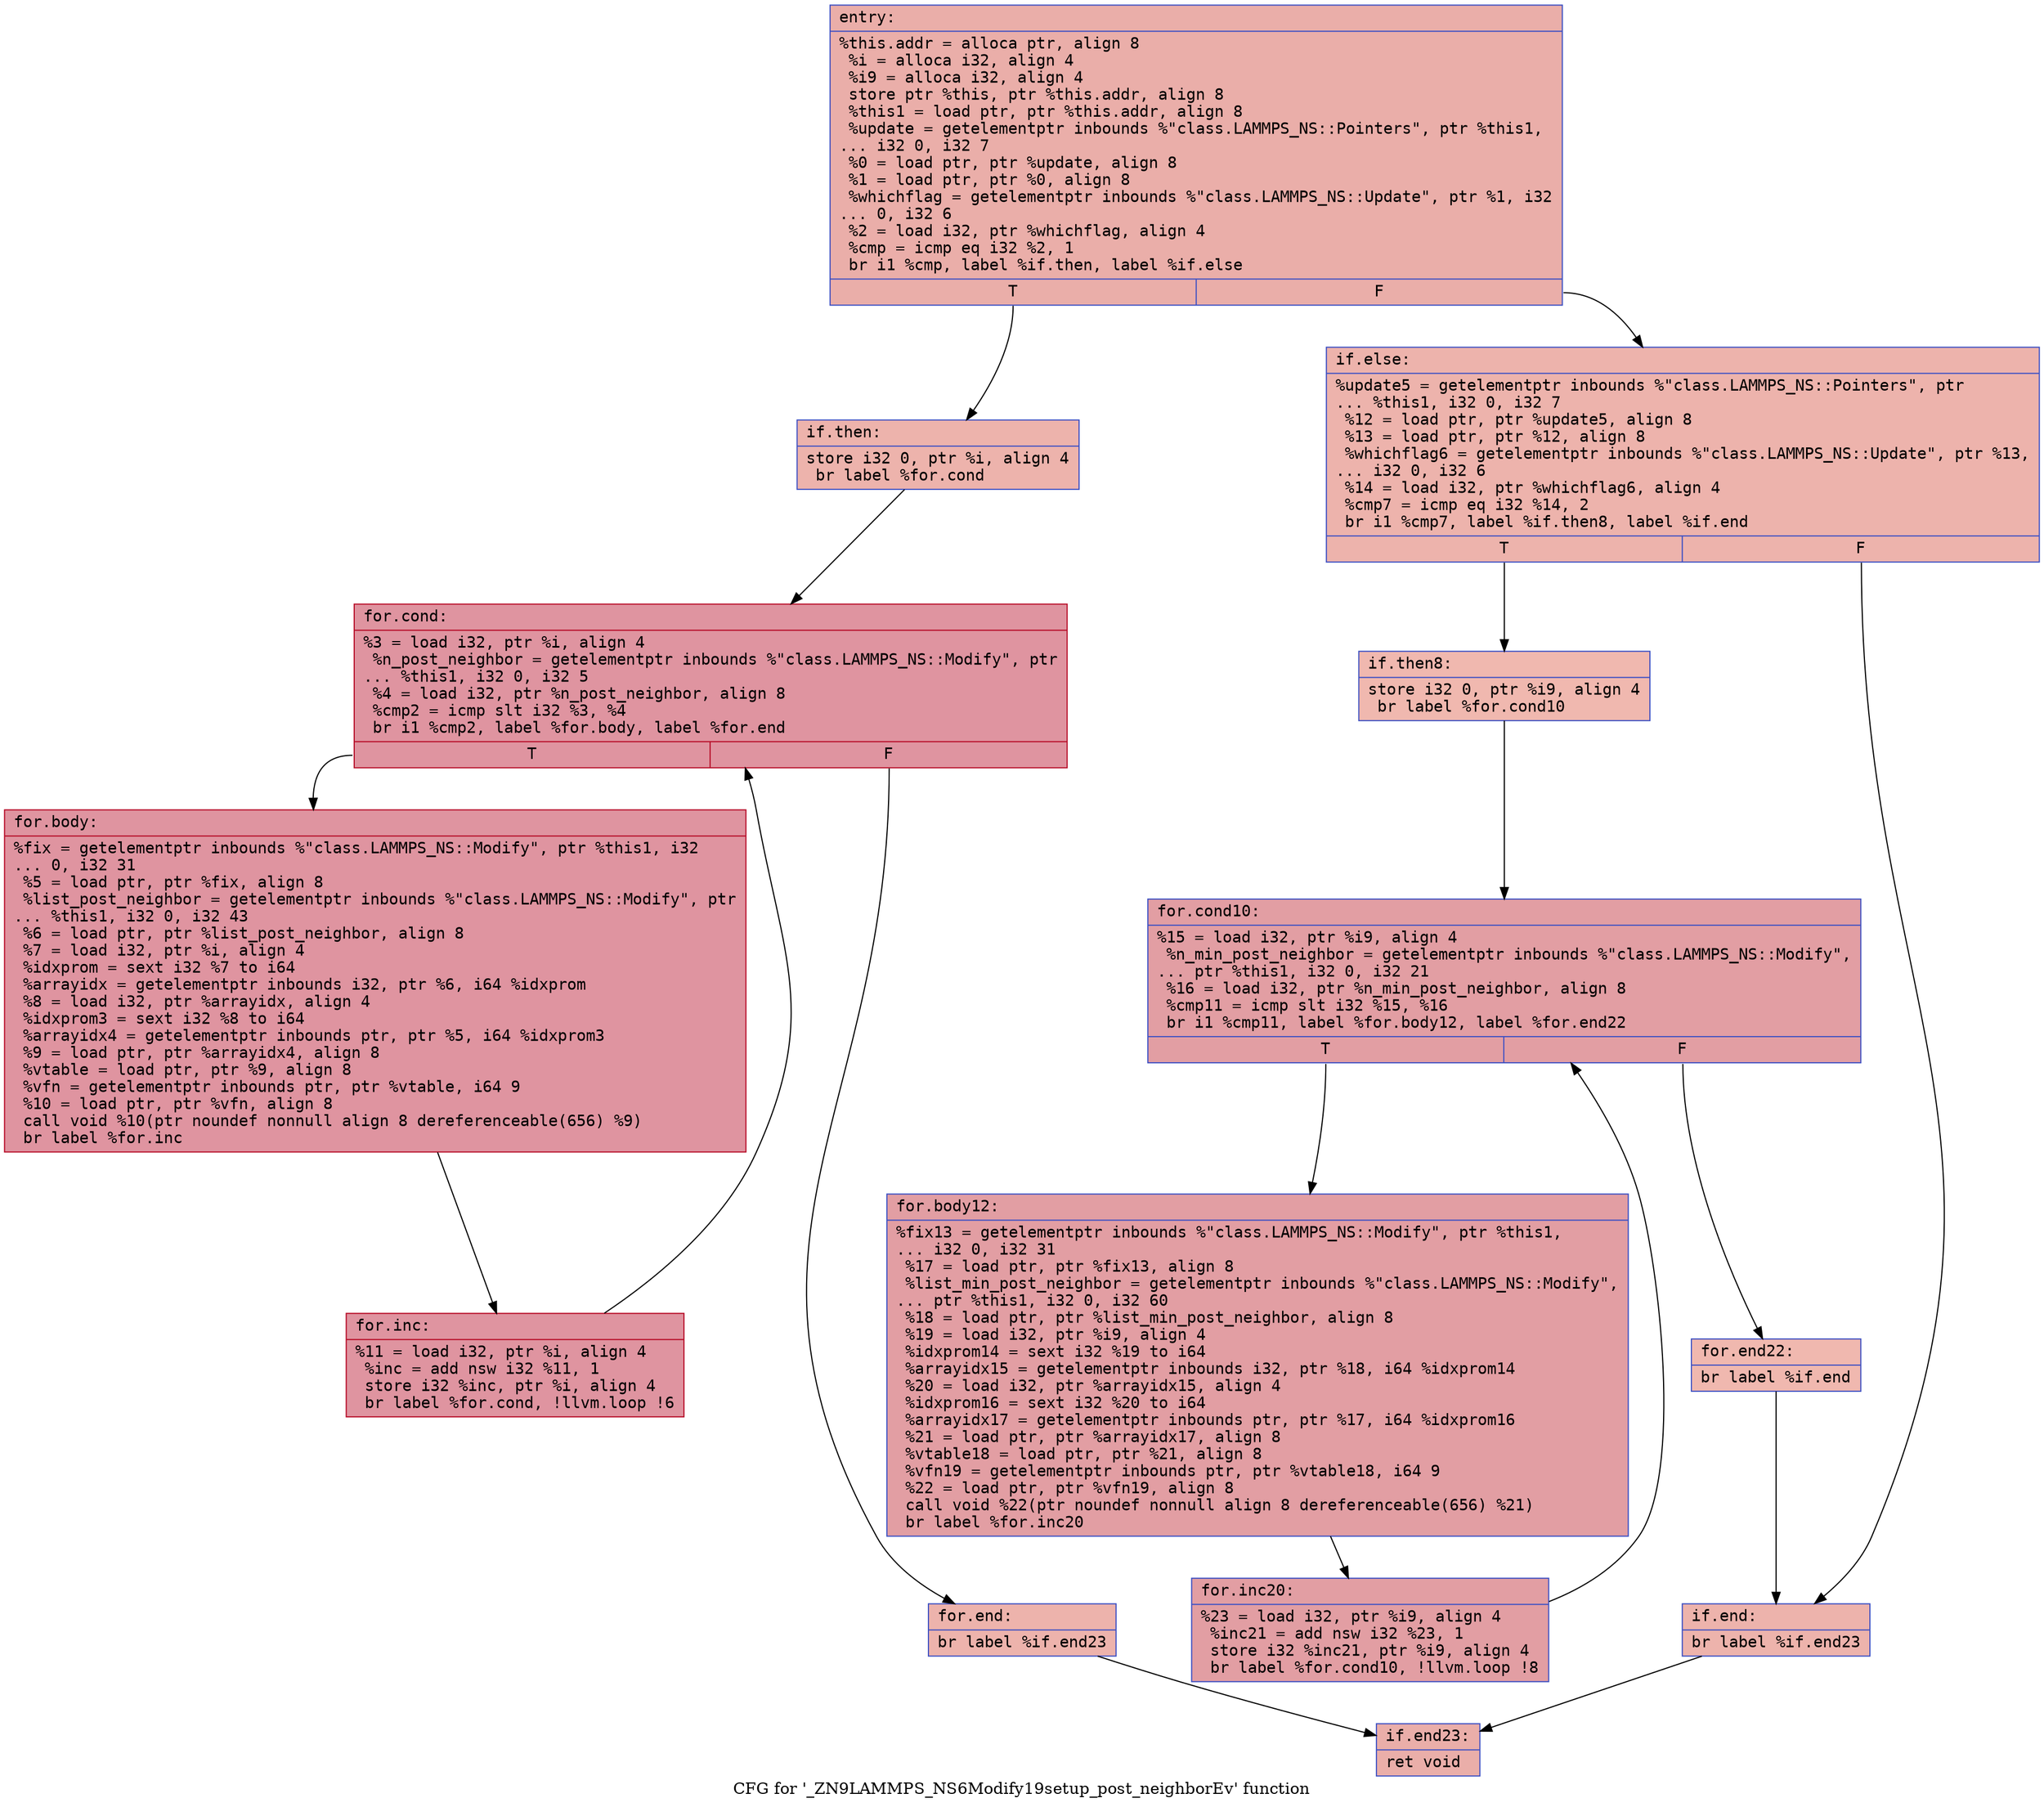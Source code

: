 digraph "CFG for '_ZN9LAMMPS_NS6Modify19setup_post_neighborEv' function" {
	label="CFG for '_ZN9LAMMPS_NS6Modify19setup_post_neighborEv' function";

	Node0x561f162b0110 [shape=record,color="#3d50c3ff", style=filled, fillcolor="#d0473d70" fontname="Courier",label="{entry:\l|  %this.addr = alloca ptr, align 8\l  %i = alloca i32, align 4\l  %i9 = alloca i32, align 4\l  store ptr %this, ptr %this.addr, align 8\l  %this1 = load ptr, ptr %this.addr, align 8\l  %update = getelementptr inbounds %\"class.LAMMPS_NS::Pointers\", ptr %this1,\l... i32 0, i32 7\l  %0 = load ptr, ptr %update, align 8\l  %1 = load ptr, ptr %0, align 8\l  %whichflag = getelementptr inbounds %\"class.LAMMPS_NS::Update\", ptr %1, i32\l... 0, i32 6\l  %2 = load i32, ptr %whichflag, align 4\l  %cmp = icmp eq i32 %2, 1\l  br i1 %cmp, label %if.then, label %if.else\l|{<s0>T|<s1>F}}"];
	Node0x561f162b0110:s0 -> Node0x561f162b07f0[tooltip="entry -> if.then\nProbability 50.00%" ];
	Node0x561f162b0110:s1 -> Node0x561f162b0860[tooltip="entry -> if.else\nProbability 50.00%" ];
	Node0x561f162b07f0 [shape=record,color="#3d50c3ff", style=filled, fillcolor="#d6524470" fontname="Courier",label="{if.then:\l|  store i32 0, ptr %i, align 4\l  br label %for.cond\l}"];
	Node0x561f162b07f0 -> Node0x561f162b0a20[tooltip="if.then -> for.cond\nProbability 100.00%" ];
	Node0x561f162b0a20 [shape=record,color="#b70d28ff", style=filled, fillcolor="#b70d2870" fontname="Courier",label="{for.cond:\l|  %3 = load i32, ptr %i, align 4\l  %n_post_neighbor = getelementptr inbounds %\"class.LAMMPS_NS::Modify\", ptr\l... %this1, i32 0, i32 5\l  %4 = load i32, ptr %n_post_neighbor, align 8\l  %cmp2 = icmp slt i32 %3, %4\l  br i1 %cmp2, label %for.body, label %for.end\l|{<s0>T|<s1>F}}"];
	Node0x561f162b0a20:s0 -> Node0x561f162b0eb0[tooltip="for.cond -> for.body\nProbability 96.88%" ];
	Node0x561f162b0a20:s1 -> Node0x561f162b0f00[tooltip="for.cond -> for.end\nProbability 3.12%" ];
	Node0x561f162b0eb0 [shape=record,color="#b70d28ff", style=filled, fillcolor="#b70d2870" fontname="Courier",label="{for.body:\l|  %fix = getelementptr inbounds %\"class.LAMMPS_NS::Modify\", ptr %this1, i32\l... 0, i32 31\l  %5 = load ptr, ptr %fix, align 8\l  %list_post_neighbor = getelementptr inbounds %\"class.LAMMPS_NS::Modify\", ptr\l... %this1, i32 0, i32 43\l  %6 = load ptr, ptr %list_post_neighbor, align 8\l  %7 = load i32, ptr %i, align 4\l  %idxprom = sext i32 %7 to i64\l  %arrayidx = getelementptr inbounds i32, ptr %6, i64 %idxprom\l  %8 = load i32, ptr %arrayidx, align 4\l  %idxprom3 = sext i32 %8 to i64\l  %arrayidx4 = getelementptr inbounds ptr, ptr %5, i64 %idxprom3\l  %9 = load ptr, ptr %arrayidx4, align 8\l  %vtable = load ptr, ptr %9, align 8\l  %vfn = getelementptr inbounds ptr, ptr %vtable, i64 9\l  %10 = load ptr, ptr %vfn, align 8\l  call void %10(ptr noundef nonnull align 8 dereferenceable(656) %9)\l  br label %for.inc\l}"];
	Node0x561f162b0eb0 -> Node0x561f162b1a90[tooltip="for.body -> for.inc\nProbability 100.00%" ];
	Node0x561f162b1a90 [shape=record,color="#b70d28ff", style=filled, fillcolor="#b70d2870" fontname="Courier",label="{for.inc:\l|  %11 = load i32, ptr %i, align 4\l  %inc = add nsw i32 %11, 1\l  store i32 %inc, ptr %i, align 4\l  br label %for.cond, !llvm.loop !6\l}"];
	Node0x561f162b1a90 -> Node0x561f162b0a20[tooltip="for.inc -> for.cond\nProbability 100.00%" ];
	Node0x561f162b0f00 [shape=record,color="#3d50c3ff", style=filled, fillcolor="#d6524470" fontname="Courier",label="{for.end:\l|  br label %if.end23\l}"];
	Node0x561f162b0f00 -> Node0x561f162b1fe0[tooltip="for.end -> if.end23\nProbability 100.00%" ];
	Node0x561f162b0860 [shape=record,color="#3d50c3ff", style=filled, fillcolor="#d6524470" fontname="Courier",label="{if.else:\l|  %update5 = getelementptr inbounds %\"class.LAMMPS_NS::Pointers\", ptr\l... %this1, i32 0, i32 7\l  %12 = load ptr, ptr %update5, align 8\l  %13 = load ptr, ptr %12, align 8\l  %whichflag6 = getelementptr inbounds %\"class.LAMMPS_NS::Update\", ptr %13,\l... i32 0, i32 6\l  %14 = load i32, ptr %whichflag6, align 4\l  %cmp7 = icmp eq i32 %14, 2\l  br i1 %cmp7, label %if.then8, label %if.end\l|{<s0>T|<s1>F}}"];
	Node0x561f162b0860:s0 -> Node0x561f162b24a0[tooltip="if.else -> if.then8\nProbability 50.00%" ];
	Node0x561f162b0860:s1 -> Node0x561f162b2520[tooltip="if.else -> if.end\nProbability 50.00%" ];
	Node0x561f162b24a0 [shape=record,color="#3d50c3ff", style=filled, fillcolor="#dc5d4a70" fontname="Courier",label="{if.then8:\l|  store i32 0, ptr %i9, align 4\l  br label %for.cond10\l}"];
	Node0x561f162b24a0 -> Node0x561f162b26e0[tooltip="if.then8 -> for.cond10\nProbability 100.00%" ];
	Node0x561f162b26e0 [shape=record,color="#3d50c3ff", style=filled, fillcolor="#be242e70" fontname="Courier",label="{for.cond10:\l|  %15 = load i32, ptr %i9, align 4\l  %n_min_post_neighbor = getelementptr inbounds %\"class.LAMMPS_NS::Modify\",\l... ptr %this1, i32 0, i32 21\l  %16 = load i32, ptr %n_min_post_neighbor, align 8\l  %cmp11 = icmp slt i32 %15, %16\l  br i1 %cmp11, label %for.body12, label %for.end22\l|{<s0>T|<s1>F}}"];
	Node0x561f162b26e0:s0 -> Node0x561f162b2b00[tooltip="for.cond10 -> for.body12\nProbability 96.88%" ];
	Node0x561f162b26e0:s1 -> Node0x561f162b2b50[tooltip="for.cond10 -> for.end22\nProbability 3.12%" ];
	Node0x561f162b2b00 [shape=record,color="#3d50c3ff", style=filled, fillcolor="#be242e70" fontname="Courier",label="{for.body12:\l|  %fix13 = getelementptr inbounds %\"class.LAMMPS_NS::Modify\", ptr %this1,\l... i32 0, i32 31\l  %17 = load ptr, ptr %fix13, align 8\l  %list_min_post_neighbor = getelementptr inbounds %\"class.LAMMPS_NS::Modify\",\l... ptr %this1, i32 0, i32 60\l  %18 = load ptr, ptr %list_min_post_neighbor, align 8\l  %19 = load i32, ptr %i9, align 4\l  %idxprom14 = sext i32 %19 to i64\l  %arrayidx15 = getelementptr inbounds i32, ptr %18, i64 %idxprom14\l  %20 = load i32, ptr %arrayidx15, align 4\l  %idxprom16 = sext i32 %20 to i64\l  %arrayidx17 = getelementptr inbounds ptr, ptr %17, i64 %idxprom16\l  %21 = load ptr, ptr %arrayidx17, align 8\l  %vtable18 = load ptr, ptr %21, align 8\l  %vfn19 = getelementptr inbounds ptr, ptr %vtable18, i64 9\l  %22 = load ptr, ptr %vfn19, align 8\l  call void %22(ptr noundef nonnull align 8 dereferenceable(656) %21)\l  br label %for.inc20\l}"];
	Node0x561f162b2b00 -> Node0x561f162b3680[tooltip="for.body12 -> for.inc20\nProbability 100.00%" ];
	Node0x561f162b3680 [shape=record,color="#3d50c3ff", style=filled, fillcolor="#be242e70" fontname="Courier",label="{for.inc20:\l|  %23 = load i32, ptr %i9, align 4\l  %inc21 = add nsw i32 %23, 1\l  store i32 %inc21, ptr %i9, align 4\l  br label %for.cond10, !llvm.loop !8\l}"];
	Node0x561f162b3680 -> Node0x561f162b26e0[tooltip="for.inc20 -> for.cond10\nProbability 100.00%" ];
	Node0x561f162b2b50 [shape=record,color="#3d50c3ff", style=filled, fillcolor="#dc5d4a70" fontname="Courier",label="{for.end22:\l|  br label %if.end\l}"];
	Node0x561f162b2b50 -> Node0x561f162b2520[tooltip="for.end22 -> if.end\nProbability 100.00%" ];
	Node0x561f162b2520 [shape=record,color="#3d50c3ff", style=filled, fillcolor="#d6524470" fontname="Courier",label="{if.end:\l|  br label %if.end23\l}"];
	Node0x561f162b2520 -> Node0x561f162b1fe0[tooltip="if.end -> if.end23\nProbability 100.00%" ];
	Node0x561f162b1fe0 [shape=record,color="#3d50c3ff", style=filled, fillcolor="#d0473d70" fontname="Courier",label="{if.end23:\l|  ret void\l}"];
}
